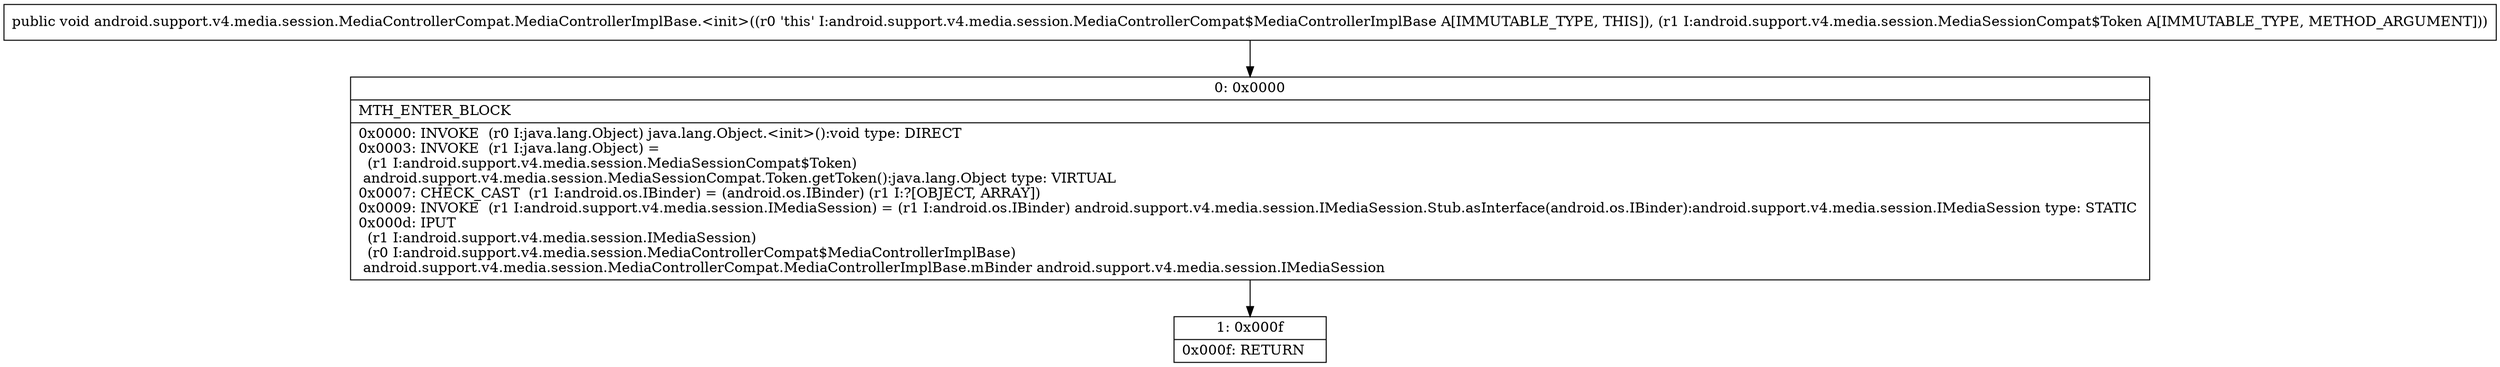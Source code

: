 digraph "CFG forandroid.support.v4.media.session.MediaControllerCompat.MediaControllerImplBase.\<init\>(Landroid\/support\/v4\/media\/session\/MediaSessionCompat$Token;)V" {
Node_0 [shape=record,label="{0\:\ 0x0000|MTH_ENTER_BLOCK\l|0x0000: INVOKE  (r0 I:java.lang.Object) java.lang.Object.\<init\>():void type: DIRECT \l0x0003: INVOKE  (r1 I:java.lang.Object) = \l  (r1 I:android.support.v4.media.session.MediaSessionCompat$Token)\l android.support.v4.media.session.MediaSessionCompat.Token.getToken():java.lang.Object type: VIRTUAL \l0x0007: CHECK_CAST  (r1 I:android.os.IBinder) = (android.os.IBinder) (r1 I:?[OBJECT, ARRAY]) \l0x0009: INVOKE  (r1 I:android.support.v4.media.session.IMediaSession) = (r1 I:android.os.IBinder) android.support.v4.media.session.IMediaSession.Stub.asInterface(android.os.IBinder):android.support.v4.media.session.IMediaSession type: STATIC \l0x000d: IPUT  \l  (r1 I:android.support.v4.media.session.IMediaSession)\l  (r0 I:android.support.v4.media.session.MediaControllerCompat$MediaControllerImplBase)\l android.support.v4.media.session.MediaControllerCompat.MediaControllerImplBase.mBinder android.support.v4.media.session.IMediaSession \l}"];
Node_1 [shape=record,label="{1\:\ 0x000f|0x000f: RETURN   \l}"];
MethodNode[shape=record,label="{public void android.support.v4.media.session.MediaControllerCompat.MediaControllerImplBase.\<init\>((r0 'this' I:android.support.v4.media.session.MediaControllerCompat$MediaControllerImplBase A[IMMUTABLE_TYPE, THIS]), (r1 I:android.support.v4.media.session.MediaSessionCompat$Token A[IMMUTABLE_TYPE, METHOD_ARGUMENT])) }"];
MethodNode -> Node_0;
Node_0 -> Node_1;
}


